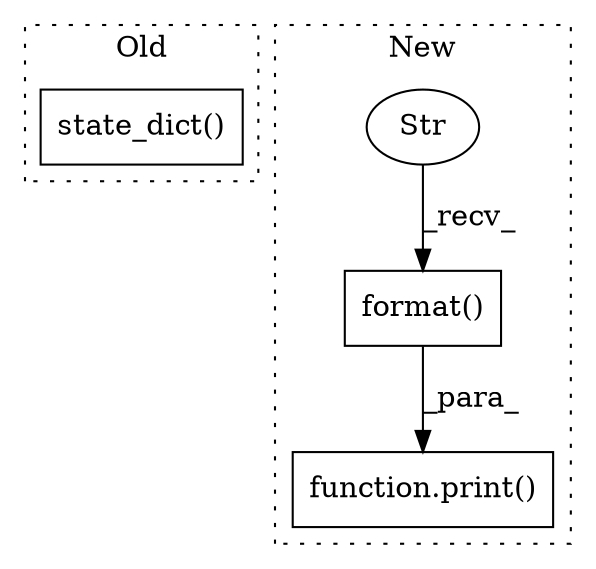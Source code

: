 digraph G {
subgraph cluster0 {
1 [label="state_dict()" a="75" s="10046" l="22" shape="box"];
label = "Old";
style="dotted";
}
subgraph cluster1 {
2 [label="format()" a="75" s="10478,11156" l="421,23" shape="box"];
3 [label="Str" a="66" s="10478" l="27" shape="ellipse"];
4 [label="function.print()" a="75" s="10472,11179" l="6,1" shape="box"];
label = "New";
style="dotted";
}
2 -> 4 [label="_para_"];
3 -> 2 [label="_recv_"];
}